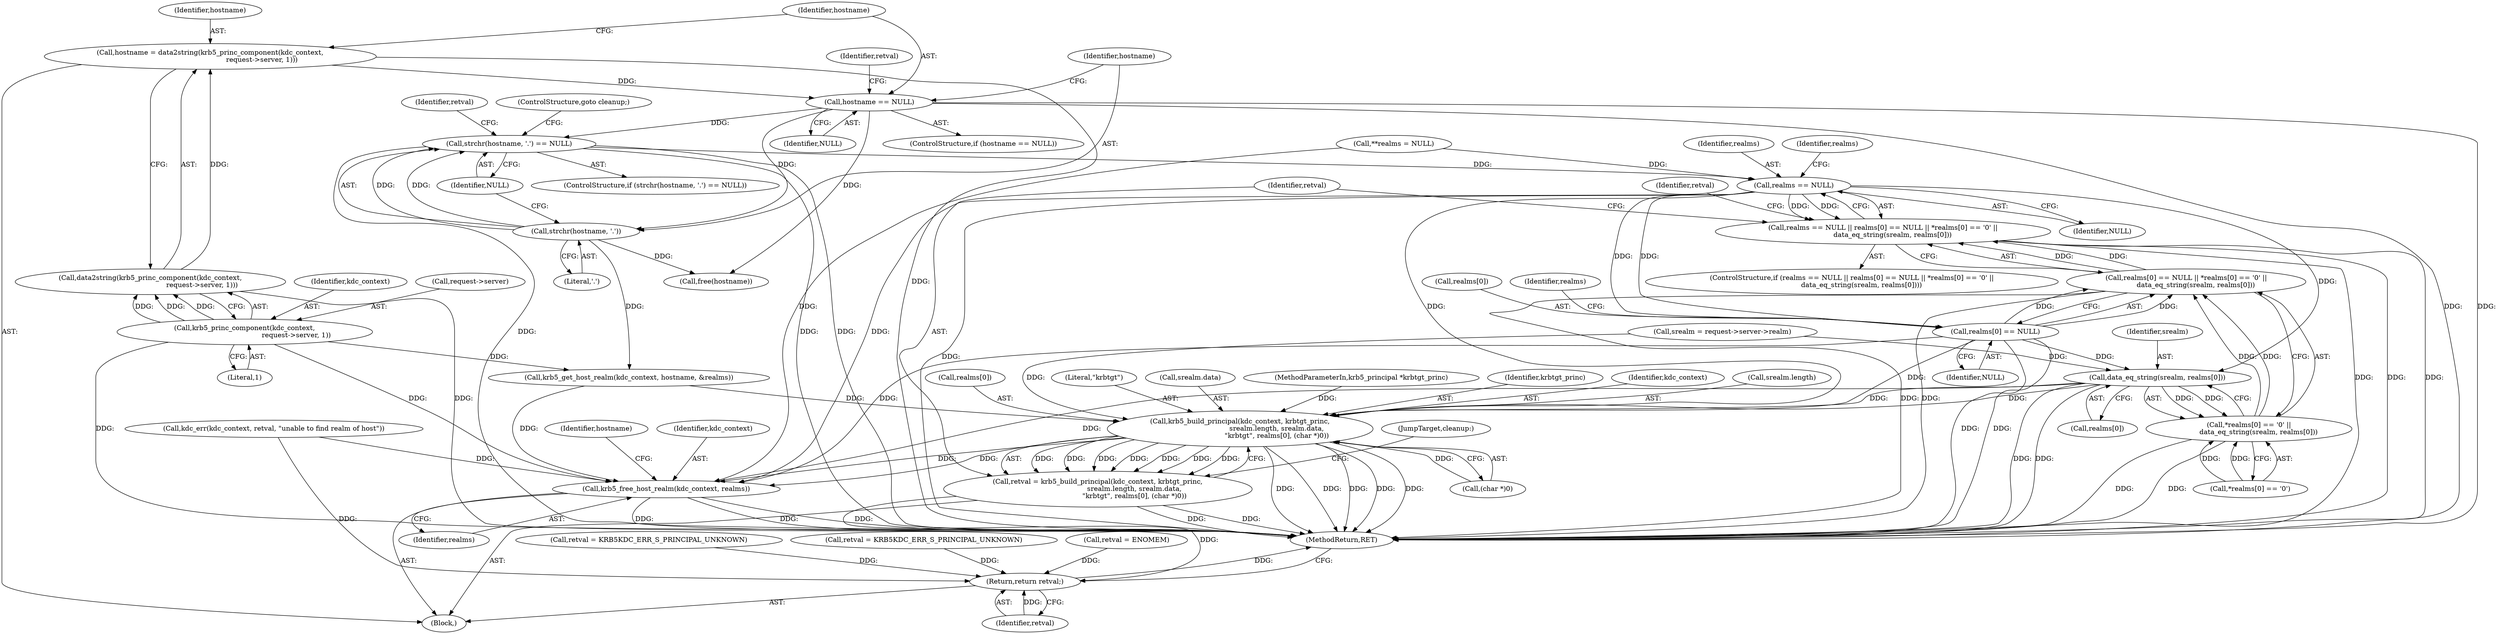 digraph "0_krb5_4c023ba43c16396f0d199e2df1cfa59b88b62acc_0@API" {
"1000153" [label="(Call,strchr(hostname, '.') == NULL)"];
"1000154" [label="(Call,strchr(hostname, '.'))"];
"1000144" [label="(Call,hostname == NULL)"];
"1000134" [label="(Call,hostname = data2string(krb5_princ_component(kdc_context,\n                                                request->server, 1)))"];
"1000136" [label="(Call,data2string(krb5_princ_component(kdc_context,\n                                                request->server, 1)))"];
"1000137" [label="(Call,krb5_princ_component(kdc_context,\n                                                request->server, 1))"];
"1000176" [label="(Call,realms == NULL)"];
"1000175" [label="(Call,realms == NULL || realms[0] == NULL || *realms[0] == '\0' ||\n         data_eq_string(srealm, realms[0]))"];
"1000180" [label="(Call,realms[0] == NULL)"];
"1000179" [label="(Call,realms[0] == NULL || *realms[0] == '\0' ||\n         data_eq_string(srealm, realms[0]))"];
"1000192" [label="(Call,data_eq_string(srealm, realms[0]))"];
"1000185" [label="(Call,*realms[0] == '\0' ||\n         data_eq_string(srealm, realms[0]))"];
"1000204" [label="(Call,krb5_build_principal(kdc_context, krbtgt_princ,\n                                  srealm.length, srealm.data,\n                                  \"krbtgt\", realms[0], (char *)0))"];
"1000202" [label="(Call,retval = krb5_build_principal(kdc_context, krbtgt_princ,\n                                  srealm.length, srealm.data,\n                                  \"krbtgt\", realms[0], (char *)0))"];
"1000226" [label="(Return,return retval;)"];
"1000221" [label="(Call,krb5_free_host_realm(kdc_context, realms))"];
"1000204" [label="(Call,krb5_build_principal(kdc_context, krbtgt_princ,\n                                  srealm.length, srealm.data,\n                                  \"krbtgt\", realms[0], (char *)0))"];
"1000137" [label="(Call,krb5_princ_component(kdc_context,\n                                                request->server, 1))"];
"1000109" [label="(Call,retval = KRB5KDC_ERR_S_PRINCIPAL_UNKNOWN)"];
"1000227" [label="(Identifier,retval)"];
"1000214" [label="(Call,realms[0])"];
"1000149" [label="(Identifier,retval)"];
"1000176" [label="(Call,realms == NULL)"];
"1000121" [label="(Call,srealm = request->server->realm)"];
"1000160" [label="(Identifier,retval)"];
"1000153" [label="(Call,strchr(hostname, '.') == NULL)"];
"1000146" [label="(Identifier,NULL)"];
"1000193" [label="(Identifier,srealm)"];
"1000202" [label="(Call,retval = krb5_build_principal(kdc_context, krbtgt_princ,\n                                  srealm.length, srealm.data,\n                                  \"krbtgt\", realms[0], (char *)0))"];
"1000198" [label="(Call,retval = KRB5KDC_ERR_S_PRINCIPAL_UNKNOWN)"];
"1000156" [label="(Literal,'.')"];
"1000213" [label="(Literal,\"krbtgt\")"];
"1000184" [label="(Identifier,NULL)"];
"1000224" [label="(Call,free(hostname))"];
"1000152" [label="(ControlStructure,if (strchr(hostname, '.') == NULL))"];
"1000180" [label="(Call,realms[0] == NULL)"];
"1000189" [label="(Identifier,realms)"];
"1000175" [label="(Call,realms == NULL || realms[0] == NULL || *realms[0] == '\0' ||\n         data_eq_string(srealm, realms[0]))"];
"1000177" [label="(Identifier,realms)"];
"1000192" [label="(Call,data_eq_string(srealm, realms[0]))"];
"1000178" [label="(Identifier,NULL)"];
"1000194" [label="(Call,realms[0])"];
"1000157" [label="(Identifier,NULL)"];
"1000210" [label="(Call,srealm.data)"];
"1000223" [label="(Identifier,realms)"];
"1000139" [label="(Call,request->server)"];
"1000182" [label="(Identifier,realms)"];
"1000228" [label="(MethodReturn,RET)"];
"1000107" [label="(Block,)"];
"1000161" [label="(Call,krb5_get_host_realm(kdc_context, hostname, &realms))"];
"1000186" [label="(Call,*realms[0] == '\0')"];
"1000143" [label="(ControlStructure,if (hostname == NULL))"];
"1000174" [label="(ControlStructure,if (realms == NULL || realms[0] == NULL || *realms[0] == '\0' ||\n         data_eq_string(srealm, realms[0])))"];
"1000136" [label="(Call,data2string(krb5_princ_component(kdc_context,\n                                                request->server, 1)))"];
"1000221" [label="(Call,krb5_free_host_realm(kdc_context, realms))"];
"1000148" [label="(Call,retval = ENOMEM)"];
"1000106" [label="(MethodParameterIn,krb5_principal *krbtgt_princ)"];
"1000155" [label="(Identifier,hostname)"];
"1000158" [label="(ControlStructure,goto cleanup;)"];
"1000220" [label="(JumpTarget,cleanup:)"];
"1000138" [label="(Identifier,kdc_context)"];
"1000179" [label="(Call,realms[0] == NULL || *realms[0] == '\0' ||\n         data_eq_string(srealm, realms[0]))"];
"1000199" [label="(Identifier,retval)"];
"1000222" [label="(Identifier,kdc_context)"];
"1000113" [label="(Call,**realms = NULL)"];
"1000134" [label="(Call,hostname = data2string(krb5_princ_component(kdc_context,\n                                                request->server, 1)))"];
"1000226" [label="(Return,return retval;)"];
"1000225" [label="(Identifier,hostname)"];
"1000145" [label="(Identifier,hostname)"];
"1000154" [label="(Call,strchr(hostname, '.'))"];
"1000206" [label="(Identifier,krbtgt_princ)"];
"1000169" [label="(Call,kdc_err(kdc_context, retval, \"unable to find realm of host\"))"];
"1000142" [label="(Literal,1)"];
"1000135" [label="(Identifier,hostname)"];
"1000203" [label="(Identifier,retval)"];
"1000205" [label="(Identifier,kdc_context)"];
"1000181" [label="(Call,realms[0])"];
"1000207" [label="(Call,srealm.length)"];
"1000217" [label="(Call,(char *)0)"];
"1000185" [label="(Call,*realms[0] == '\0' ||\n         data_eq_string(srealm, realms[0]))"];
"1000144" [label="(Call,hostname == NULL)"];
"1000153" -> "1000152"  [label="AST: "];
"1000153" -> "1000157"  [label="CFG: "];
"1000154" -> "1000153"  [label="AST: "];
"1000157" -> "1000153"  [label="AST: "];
"1000158" -> "1000153"  [label="CFG: "];
"1000160" -> "1000153"  [label="CFG: "];
"1000153" -> "1000228"  [label="DDG: "];
"1000153" -> "1000228"  [label="DDG: "];
"1000153" -> "1000228"  [label="DDG: "];
"1000154" -> "1000153"  [label="DDG: "];
"1000154" -> "1000153"  [label="DDG: "];
"1000144" -> "1000153"  [label="DDG: "];
"1000153" -> "1000176"  [label="DDG: "];
"1000154" -> "1000156"  [label="CFG: "];
"1000155" -> "1000154"  [label="AST: "];
"1000156" -> "1000154"  [label="AST: "];
"1000157" -> "1000154"  [label="CFG: "];
"1000144" -> "1000154"  [label="DDG: "];
"1000154" -> "1000161"  [label="DDG: "];
"1000154" -> "1000224"  [label="DDG: "];
"1000144" -> "1000143"  [label="AST: "];
"1000144" -> "1000146"  [label="CFG: "];
"1000145" -> "1000144"  [label="AST: "];
"1000146" -> "1000144"  [label="AST: "];
"1000149" -> "1000144"  [label="CFG: "];
"1000155" -> "1000144"  [label="CFG: "];
"1000144" -> "1000228"  [label="DDG: "];
"1000144" -> "1000228"  [label="DDG: "];
"1000134" -> "1000144"  [label="DDG: "];
"1000144" -> "1000224"  [label="DDG: "];
"1000134" -> "1000107"  [label="AST: "];
"1000134" -> "1000136"  [label="CFG: "];
"1000135" -> "1000134"  [label="AST: "];
"1000136" -> "1000134"  [label="AST: "];
"1000145" -> "1000134"  [label="CFG: "];
"1000134" -> "1000228"  [label="DDG: "];
"1000136" -> "1000134"  [label="DDG: "];
"1000136" -> "1000137"  [label="CFG: "];
"1000137" -> "1000136"  [label="AST: "];
"1000136" -> "1000228"  [label="DDG: "];
"1000137" -> "1000136"  [label="DDG: "];
"1000137" -> "1000136"  [label="DDG: "];
"1000137" -> "1000136"  [label="DDG: "];
"1000137" -> "1000142"  [label="CFG: "];
"1000138" -> "1000137"  [label="AST: "];
"1000139" -> "1000137"  [label="AST: "];
"1000142" -> "1000137"  [label="AST: "];
"1000137" -> "1000228"  [label="DDG: "];
"1000137" -> "1000161"  [label="DDG: "];
"1000137" -> "1000221"  [label="DDG: "];
"1000176" -> "1000175"  [label="AST: "];
"1000176" -> "1000178"  [label="CFG: "];
"1000177" -> "1000176"  [label="AST: "];
"1000178" -> "1000176"  [label="AST: "];
"1000182" -> "1000176"  [label="CFG: "];
"1000175" -> "1000176"  [label="CFG: "];
"1000176" -> "1000228"  [label="DDG: "];
"1000176" -> "1000175"  [label="DDG: "];
"1000176" -> "1000175"  [label="DDG: "];
"1000113" -> "1000176"  [label="DDG: "];
"1000176" -> "1000180"  [label="DDG: "];
"1000176" -> "1000180"  [label="DDG: "];
"1000176" -> "1000192"  [label="DDG: "];
"1000176" -> "1000204"  [label="DDG: "];
"1000176" -> "1000221"  [label="DDG: "];
"1000175" -> "1000174"  [label="AST: "];
"1000175" -> "1000179"  [label="CFG: "];
"1000179" -> "1000175"  [label="AST: "];
"1000199" -> "1000175"  [label="CFG: "];
"1000203" -> "1000175"  [label="CFG: "];
"1000175" -> "1000228"  [label="DDG: "];
"1000175" -> "1000228"  [label="DDG: "];
"1000175" -> "1000228"  [label="DDG: "];
"1000179" -> "1000175"  [label="DDG: "];
"1000179" -> "1000175"  [label="DDG: "];
"1000180" -> "1000179"  [label="AST: "];
"1000180" -> "1000184"  [label="CFG: "];
"1000181" -> "1000180"  [label="AST: "];
"1000184" -> "1000180"  [label="AST: "];
"1000189" -> "1000180"  [label="CFG: "];
"1000179" -> "1000180"  [label="CFG: "];
"1000180" -> "1000228"  [label="DDG: "];
"1000180" -> "1000228"  [label="DDG: "];
"1000180" -> "1000179"  [label="DDG: "];
"1000180" -> "1000179"  [label="DDG: "];
"1000180" -> "1000192"  [label="DDG: "];
"1000180" -> "1000204"  [label="DDG: "];
"1000180" -> "1000221"  [label="DDG: "];
"1000179" -> "1000185"  [label="CFG: "];
"1000185" -> "1000179"  [label="AST: "];
"1000179" -> "1000228"  [label="DDG: "];
"1000179" -> "1000228"  [label="DDG: "];
"1000185" -> "1000179"  [label="DDG: "];
"1000185" -> "1000179"  [label="DDG: "];
"1000192" -> "1000185"  [label="AST: "];
"1000192" -> "1000194"  [label="CFG: "];
"1000193" -> "1000192"  [label="AST: "];
"1000194" -> "1000192"  [label="AST: "];
"1000185" -> "1000192"  [label="CFG: "];
"1000192" -> "1000228"  [label="DDG: "];
"1000192" -> "1000228"  [label="DDG: "];
"1000192" -> "1000185"  [label="DDG: "];
"1000192" -> "1000185"  [label="DDG: "];
"1000121" -> "1000192"  [label="DDG: "];
"1000192" -> "1000204"  [label="DDG: "];
"1000192" -> "1000204"  [label="DDG: "];
"1000192" -> "1000221"  [label="DDG: "];
"1000185" -> "1000186"  [label="CFG: "];
"1000186" -> "1000185"  [label="AST: "];
"1000185" -> "1000228"  [label="DDG: "];
"1000185" -> "1000228"  [label="DDG: "];
"1000186" -> "1000185"  [label="DDG: "];
"1000186" -> "1000185"  [label="DDG: "];
"1000204" -> "1000202"  [label="AST: "];
"1000204" -> "1000217"  [label="CFG: "];
"1000205" -> "1000204"  [label="AST: "];
"1000206" -> "1000204"  [label="AST: "];
"1000207" -> "1000204"  [label="AST: "];
"1000210" -> "1000204"  [label="AST: "];
"1000213" -> "1000204"  [label="AST: "];
"1000214" -> "1000204"  [label="AST: "];
"1000217" -> "1000204"  [label="AST: "];
"1000202" -> "1000204"  [label="CFG: "];
"1000204" -> "1000228"  [label="DDG: "];
"1000204" -> "1000228"  [label="DDG: "];
"1000204" -> "1000228"  [label="DDG: "];
"1000204" -> "1000228"  [label="DDG: "];
"1000204" -> "1000228"  [label="DDG: "];
"1000204" -> "1000202"  [label="DDG: "];
"1000204" -> "1000202"  [label="DDG: "];
"1000204" -> "1000202"  [label="DDG: "];
"1000204" -> "1000202"  [label="DDG: "];
"1000204" -> "1000202"  [label="DDG: "];
"1000204" -> "1000202"  [label="DDG: "];
"1000204" -> "1000202"  [label="DDG: "];
"1000161" -> "1000204"  [label="DDG: "];
"1000106" -> "1000204"  [label="DDG: "];
"1000121" -> "1000204"  [label="DDG: "];
"1000217" -> "1000204"  [label="DDG: "];
"1000204" -> "1000221"  [label="DDG: "];
"1000204" -> "1000221"  [label="DDG: "];
"1000202" -> "1000107"  [label="AST: "];
"1000203" -> "1000202"  [label="AST: "];
"1000220" -> "1000202"  [label="CFG: "];
"1000202" -> "1000228"  [label="DDG: "];
"1000202" -> "1000228"  [label="DDG: "];
"1000202" -> "1000226"  [label="DDG: "];
"1000226" -> "1000107"  [label="AST: "];
"1000226" -> "1000227"  [label="CFG: "];
"1000227" -> "1000226"  [label="AST: "];
"1000228" -> "1000226"  [label="CFG: "];
"1000226" -> "1000228"  [label="DDG: "];
"1000227" -> "1000226"  [label="DDG: "];
"1000148" -> "1000226"  [label="DDG: "];
"1000198" -> "1000226"  [label="DDG: "];
"1000109" -> "1000226"  [label="DDG: "];
"1000169" -> "1000226"  [label="DDG: "];
"1000221" -> "1000107"  [label="AST: "];
"1000221" -> "1000223"  [label="CFG: "];
"1000222" -> "1000221"  [label="AST: "];
"1000223" -> "1000221"  [label="AST: "];
"1000225" -> "1000221"  [label="CFG: "];
"1000221" -> "1000228"  [label="DDG: "];
"1000221" -> "1000228"  [label="DDG: "];
"1000221" -> "1000228"  [label="DDG: "];
"1000169" -> "1000221"  [label="DDG: "];
"1000161" -> "1000221"  [label="DDG: "];
"1000113" -> "1000221"  [label="DDG: "];
}
